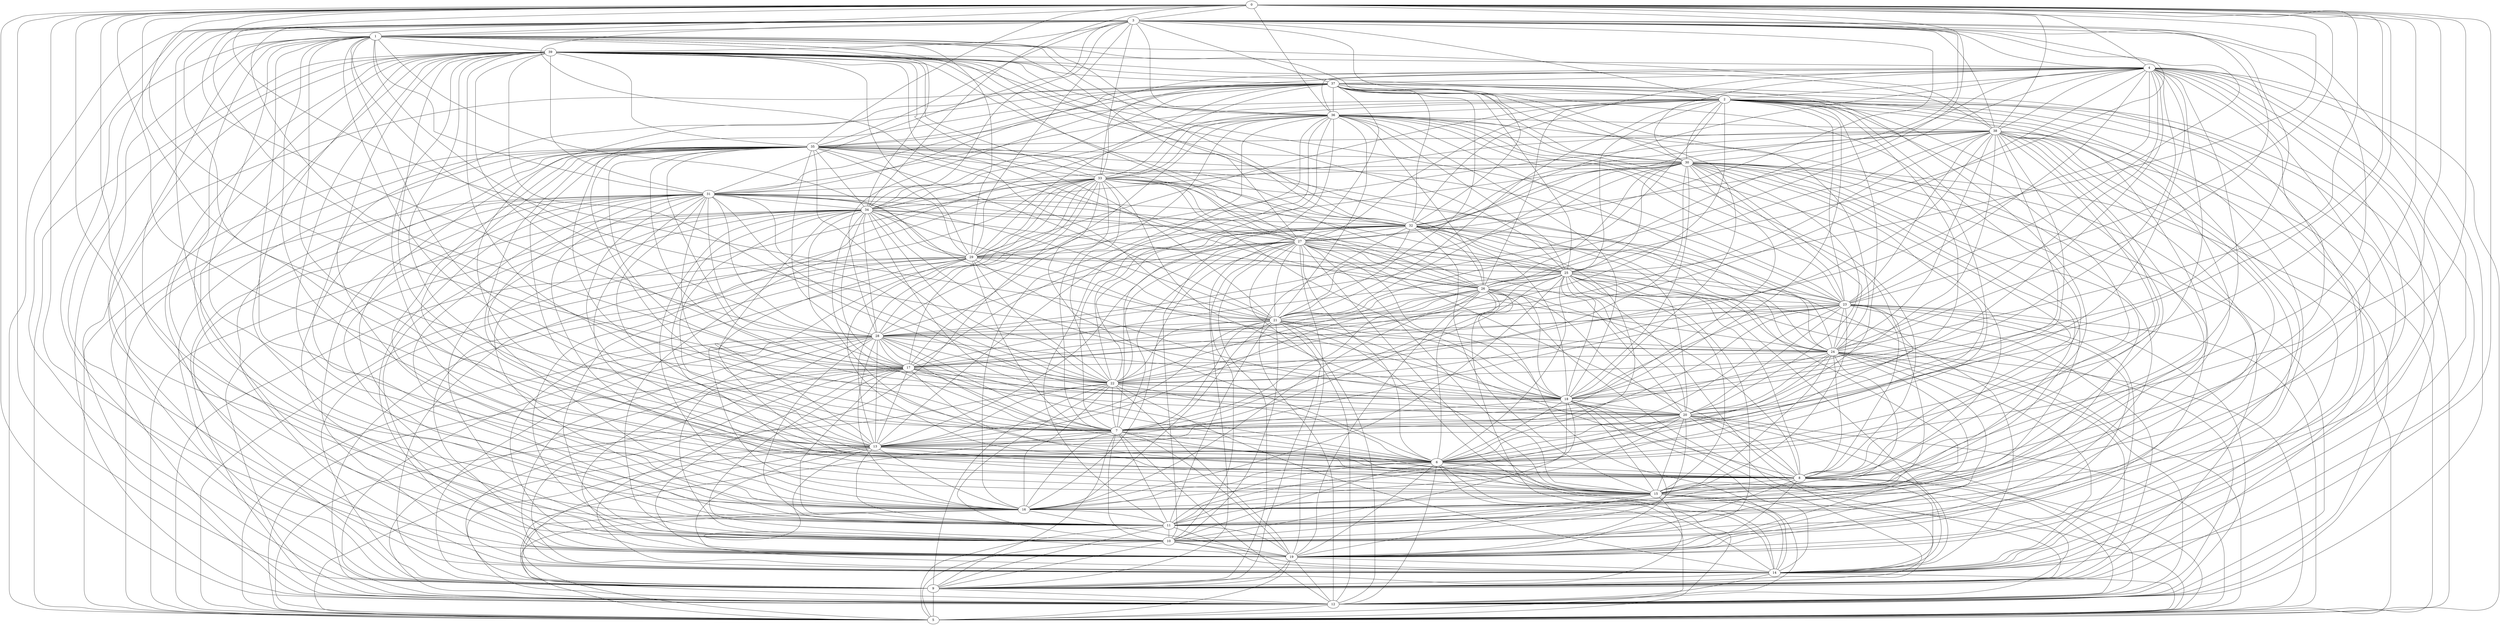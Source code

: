 graph G {
0;
1;
2;
3;
4;
5;
6;
7;
8;
9;
10;
11;
12;
13;
14;
15;
16;
17;
18;
19;
20;
21;
22;
23;
24;
25;
26;
27;
28;
29;
30;
31;
32;
33;
34;
35;
36;
37;
38;
39;
12--23 ;
39--19 ;
28--10 ;
7--6 ;
22--36 ;
23--30 ;
11--36 ;
24--30 ;
6--19 ;
19--7 ;
32--23 ;
31--37 ;
27--3 ;
22--4 ;
32--38 ;
6--36 ;
14--11 ;
18--1 ;
5--30 ;
34--11 ;
38--8 ;
36--39 ;
39--12 ;
12--16 ;
13--12 ;
39--14 ;
31--34 ;
27--4 ;
34--32 ;
32--3 ;
29--37 ;
12--25 ;
7--24 ;
29--32 ;
15--27 ;
3--29 ;
10--18 ;
37--39 ;
7--33 ;
14--2 ;
27--35 ;
0--4 ;
22--14 ;
2--28 ;
23--21 ;
29--10 ;
18--28 ;
6--8 ;
5--13 ;
11--38 ;
21--30 ;
25--37 ;
7--30 ;
37--27 ;
10--33 ;
11--2 ;
23--2 ;
37--18 ;
1--13 ;
10--15 ;
26--17 ;
38--5 ;
5--8 ;
17--9 ;
34--10 ;
7--2 ;
13--26 ;
3--19 ;
10--27 ;
0--17 ;
26--21 ;
10--19 ;
13--14 ;
31--17 ;
33--18 ;
8--24 ;
5--23 ;
10--1 ;
20--2 ;
33--28 ;
22--35 ;
14--20 ;
26--16 ;
32--33 ;
25--6 ;
16--7 ;
34--35 ;
23--13 ;
2--36 ;
2--19 ;
3--36 ;
31--32 ;
13--15 ;
13--28 ;
35--9 ;
2--3 ;
32--27 ;
31--16 ;
18--4 ;
14--24 ;
29--31 ;
2--16 ;
19--38 ;
30--37 ;
27--1 ;
16--4 ;
23--29 ;
32--35 ;
14--27 ;
21--34 ;
30--0 ;
28--14 ;
32--15 ;
19--26 ;
8--30 ;
17--3 ;
21--18 ;
18--34 ;
11--7 ;
14--26 ;
3--26 ;
33--5 ;
36--10 ;
25--26 ;
16--39 ;
18--11 ;
6--37 ;
2--35 ;
32--10 ;
35--30 ;
26--30 ;
9--20 ;
18--30 ;
1--30 ;
14--9 ;
0--24 ;
31--2 ;
31--4 ;
29--35 ;
39--21 ;
34--38 ;
6--10 ;
22--30 ;
20--34 ;
15--33 ;
6--23 ;
35--21 ;
8--25 ;
15--16 ;
25--20 ;
20--35 ;
1--14 ;
33--25 ;
18--35 ;
5--6 ;
4--15 ;
1--31 ;
0--3 ;
11--20 ;
32--18 ;
22--6 ;
36--8 ;
32--7 ;
7--26 ;
13--6 ;
6--28 ;
23--38 ;
30--6 ;
27--21 ;
12--8 ;
14--6 ;
3--33 ;
5--10 ;
38--20 ;
14--17 ;
7--34 ;
12--7 ;
13--27 ;
3--22 ;
6--17 ;
9--10 ;
27--7 ;
15--0 ;
34--12 ;
15--24 ;
9--19 ;
4--37 ;
37--32 ;
27--29 ;
7--0 ;
39--4 ;
19--8 ;
16--6 ;
2--9 ;
17--22 ;
12--38 ;
31--7 ;
16--11 ;
6--31 ;
33--22 ;
38--35 ;
1--9 ;
33--14 ;
16--20 ;
12--6 ;
28--22 ;
37--33 ;
7--37 ;
3--5 ;
28--8 ;
17--39 ;
22--39 ;
10--7 ;
12--32 ;
34--33 ;
15--23 ;
10--39 ;
33--24 ;
4--12 ;
31--11 ;
29--22 ;
32--39 ;
24--11 ;
14--32 ;
36--17 ;
2--4 ;
38--25 ;
9--4 ;
15--17 ;
4--17 ;
39--13 ;
3--34 ;
11--5 ;
18--9 ;
31--27 ;
11--39 ;
8--37 ;
27--2 ;
15--31 ;
31--39 ;
18--19 ;
22--13 ;
24--10 ;
19--16 ;
34--30 ;
19--24 ;
12--20 ;
18--2 ;
9--12 ;
24--35 ;
38--27 ;
7--21 ;
19--22 ;
35--39 ;
25--0 ;
3--21 ;
29--25 ;
28--36 ;
25--9 ;
24--6 ;
19--25 ;
24--21 ;
1--24 ;
8--13 ;
7--22 ;
28--24 ;
13--20 ;
17--32 ;
10--2 ;
20--23 ;
36--25 ;
38--13 ;
17--28 ;
5--39 ;
5--28 ;
6--11 ;
1--32 ;
20--24 ;
4--5 ;
35--8 ;
27--20 ;
39--26 ;
31--13 ;
36--21 ;
34--6 ;
21--14 ;
19--14 ;
35--23 ;
25--22 ;
35--26 ;
0--13 ;
24--39 ;
34--28 ;
28--27 ;
11--9 ;
37--21 ;
36--38 ;
34--1 ;
3--14 ;
36--7 ;
18--7 ;
0--9 ;
37--2 ;
7--29 ;
33--13 ;
33--27 ;
27--26 ;
31--26 ;
14--15 ;
15--1 ;
27--22 ;
19--31 ;
35--16 ;
8--2 ;
11--10 ;
20--30 ;
36--23 ;
0--8 ;
4--21 ;
0--36 ;
8--4 ;
0--20 ;
6--18 ;
17--20 ;
21--28 ;
0--21 ;
30--10 ;
28--0 ;
9--39 ;
25--15 ;
23--4 ;
24--37 ;
33--4 ;
25--18 ;
25--16 ;
23--8 ;
4--3 ;
16--1 ;
3--16 ;
19--0 ;
1--6 ;
27--12 ;
15--20 ;
39--7 ;
22--23 ;
38--4 ;
21--13 ;
15--35 ;
28--4 ;
24--5 ;
28--37 ;
5--14 ;
33--39 ;
39--8 ;
39--29 ;
35--3 ;
5--35 ;
32--20 ;
26--12 ;
26--23 ;
26--20 ;
4--24 ;
18--20 ;
30--29 ;
35--37 ;
22--9 ;
26--6 ;
16--13 ;
8--27 ;
1--39 ;
19--5 ;
16--36 ;
11--4 ;
14--18 ;
1--7 ;
25--30 ;
25--23 ;
2--39 ;
21--9 ;
6--35 ;
3--9 ;
7--4 ;
14--4 ;
17--19 ;
19--15 ;
28--16 ;
18--0 ;
30--12 ;
35--11 ;
24--17 ;
30--33 ;
3--1 ;
13--9 ;
14--25 ;
34--37 ;
2--29 ;
17--33 ;
17--7 ;
21--16 ;
15--37 ;
14--37 ;
19--28 ;
33--31 ;
5--29 ;
23--9 ;
1--11 ;
29--19 ;
13--37 ;
15--7 ;
28--38 ;
25--1 ;
24--23 ;
16--22 ;
35--28 ;
35--7 ;
2--25 ;
8--20 ;
6--38 ;
34--17 ;
21--12 ;
25--13 ;
38--24 ;
28--9 ;
21--10 ;
2--17 ;
9--15 ;
2--30 ;
22--10 ;
21--31 ;
17--11 ;
32--19 ;
25--21 ;
14--35 ;
32--22 ;
36--30 ;
12--31 ;
37--36 ;
18--36 ;
19--34 ;
36--19 ;
26--22 ;
29--9 ;
3--18 ;
35--0 ;
12--29 ;
31--5 ;
26--34 ;
9--7 ;
31--18 ;
31--28 ;
6--33 ;
8--21 ;
8--3 ;
17--13 ;
23--17 ;
13--34 ;
3--37 ;
5--9 ;
37--16 ;
26--32 ;
31--9 ;
3--39 ;
32--9 ;
2--33 ;
38--0 ;
35--17 ;
36--13 ;
5--17 ;
38--22 ;
29--38 ;
10--20 ;
12--15 ;
38--18 ;
25--39 ;
16--27 ;
20--6 ;
27--6 ;
36--24 ;
23--11 ;
22--18 ;
22--31 ;
6--39 ;
9--33 ;
12--37 ;
29--8 ;
26--5 ;
14--10 ;
13--11 ;
29--1 ;
24--27 ;
4--6 ;
9--27 ;
21--11 ;
10--35 ;
3--13 ;
36--34 ;
34--15 ;
34--5 ;
23--14 ;
10--8 ;
21--2 ;
34--16 ;
14--8 ;
7--5 ;
11--0 ;
31--14 ;
26--4 ;
10--17 ;
12--35 ;
6--32 ;
28--1 ;
11--28 ;
20--22 ;
4--32 ;
1--0 ;
7--28 ;
4--19 ;
25--17 ;
20--29 ;
27--19 ;
30--16 ;
33--19 ;
2--15 ;
33--29 ;
39--23 ;
30--4 ;
16--5 ;
12--14 ;
15--5 ;
19--11 ;
25--5 ;
7--13 ;
3--31 ;
9--24 ;
26--18 ;
29--18 ;
12--24 ;
33--36 ;
18--15 ;
12--5 ;
26--2 ;
30--11 ;
25--7 ;
33--35 ;
28--12 ;
14--0 ;
13--19 ;
30--9 ;
25--27 ;
31--10 ;
8--15 ;
3--38 ;
1--38 ;
0--6 ;
15--6 ;
34--25 ;
15--30 ;
32--21 ;
21--22 ;
30--32 ;
18--23 ;
12--2 ;
38--39 ;
13--29 ;
7--23 ;
36--1 ;
12--17 ;
23--0 ;
5--37 ;
24--3 ;
15--11 ;
34--8 ;
38--16 ;
29--16 ;
1--21 ;
39--27 ;
34--29 ;
22--34 ;
5--22 ;
32--0 ;
20--7 ;
15--39 ;
0--16 ;
4--36 ;
5--20 ;
12--19 ;
0--12 ;
19--23 ;
30--28 ;
0--34 ;
26--33 ;
26--36 ;
31--8 ;
8--26 ;
38--10 ;
3--23 ;
36--15 ;
14--38 ;
18--27 ;
32--24 ;
}
